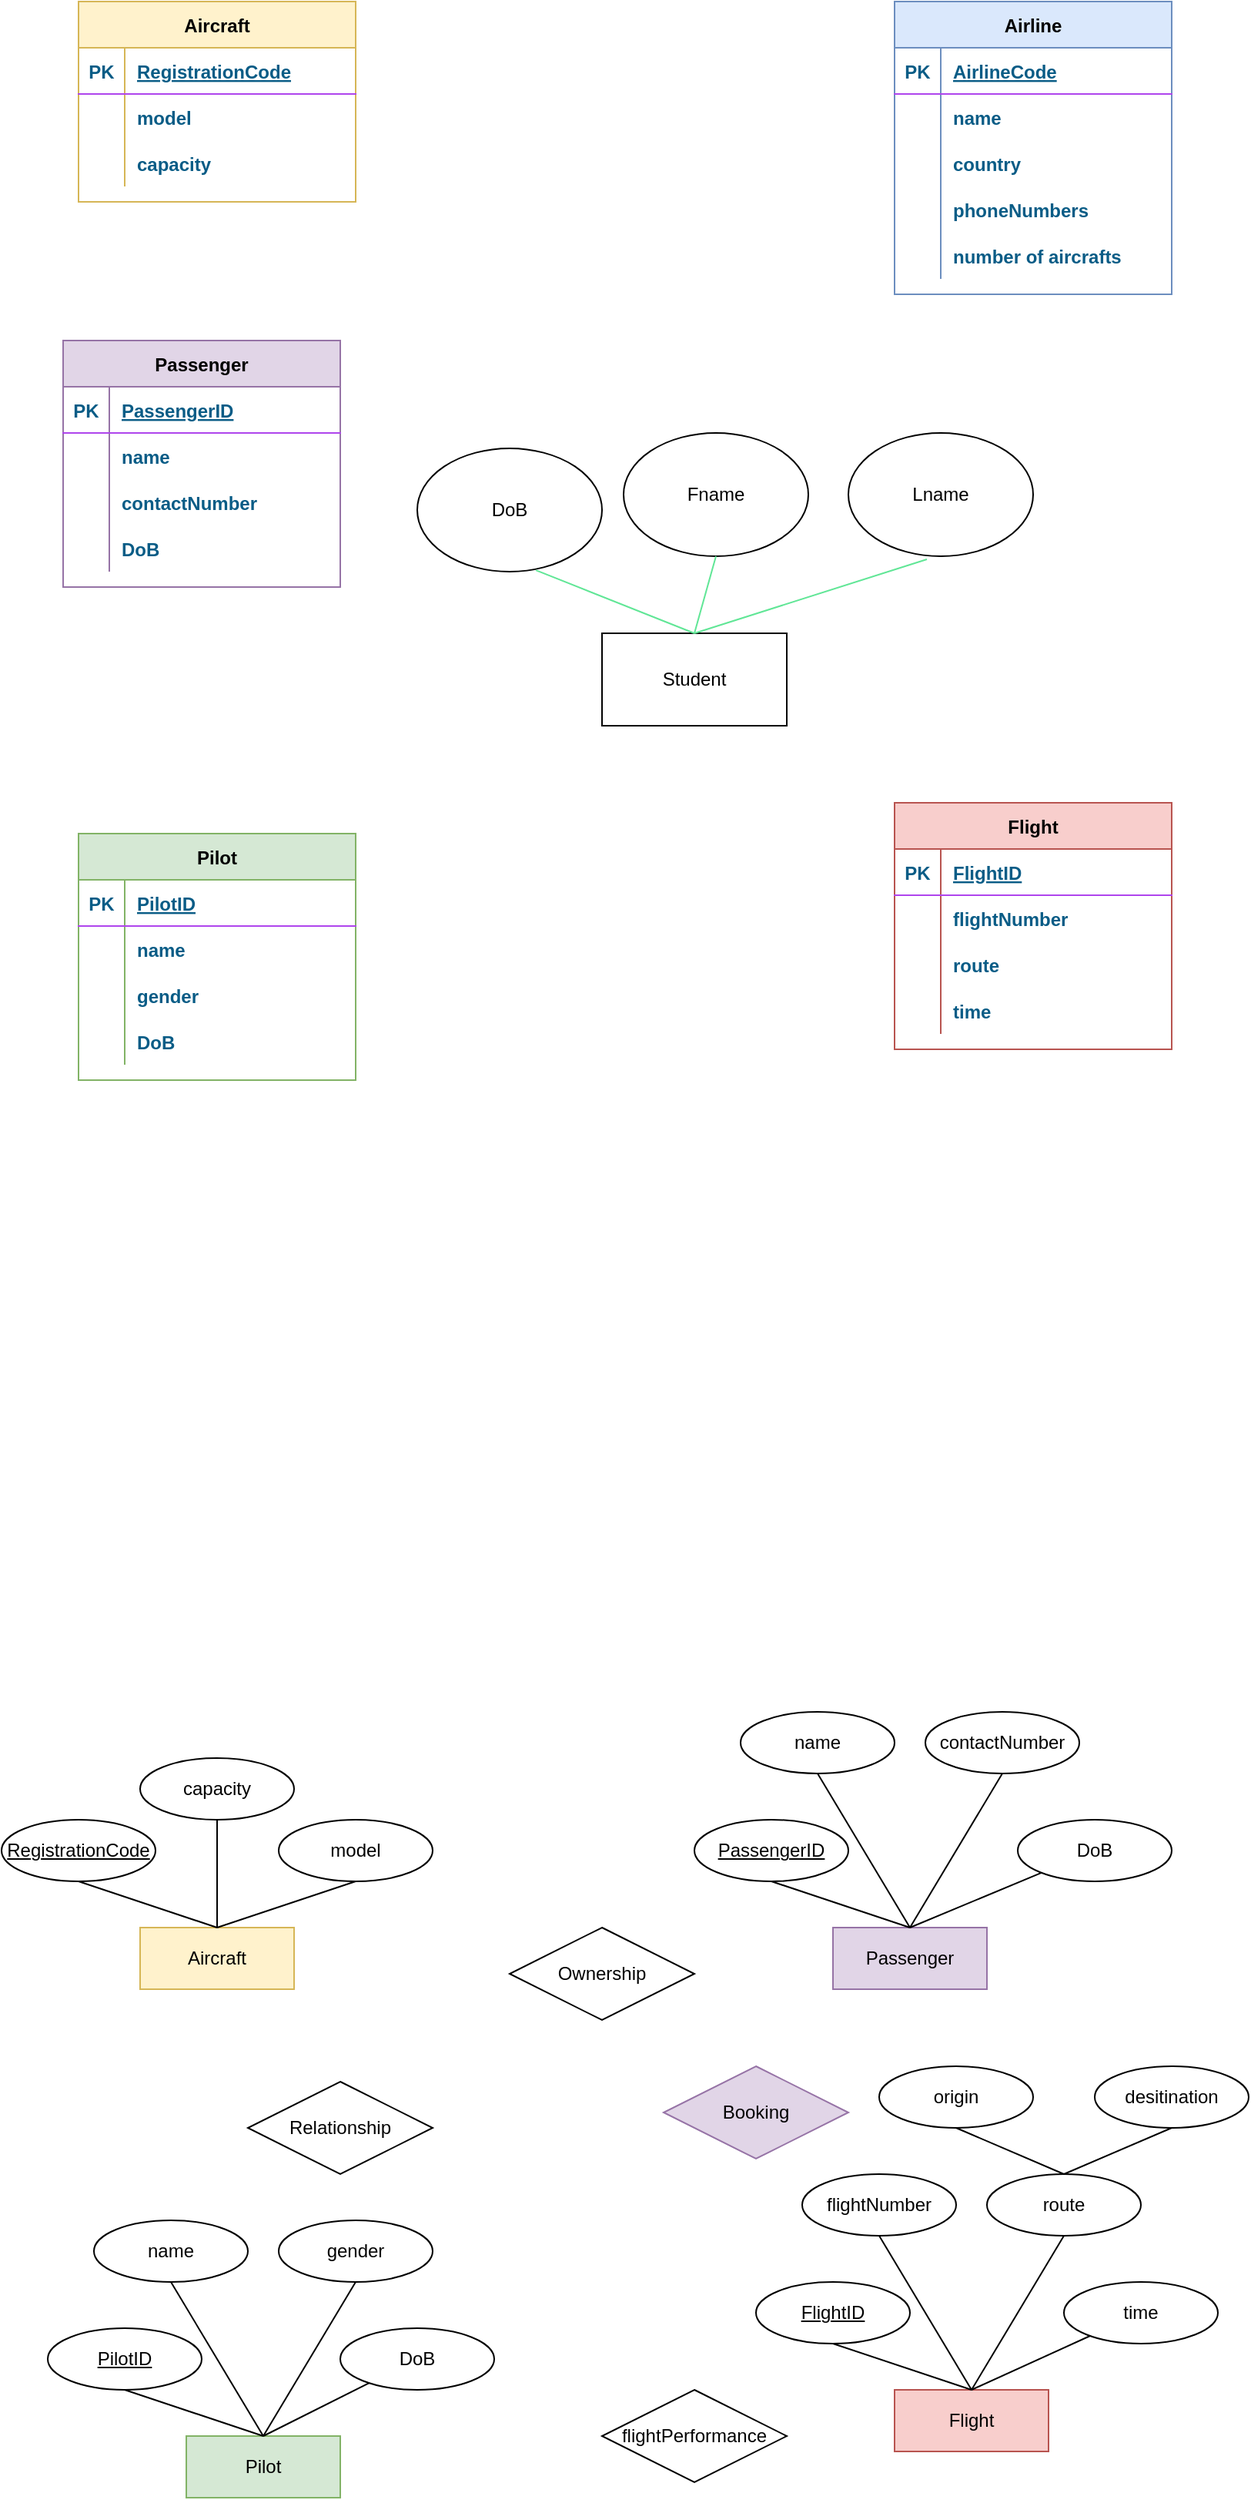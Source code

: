 <mxfile version="14.8.0" type="github"><diagram id="uAhFopVGi3X7Nhw2_yK3" name="Page-1"><mxGraphModel dx="1226" dy="1102" grid="1" gridSize="10" guides="1" tooltips="1" connect="1" arrows="1" fold="1" page="1" pageScale="1" pageWidth="827" pageHeight="1169" math="0" shadow="0"><root><mxCell id="0"/><mxCell id="1" parent="0"/><mxCell id="yMYNXAoT0myM_CSIjoOk-1" value="Airline" style="shape=table;startSize=30;container=1;collapsible=1;childLayout=tableLayout;fixedRows=1;rowLines=0;fontStyle=1;align=center;resizeLast=1;fillColor=#dae8fc;strokeColor=#6c8ebf;" parent="1" vertex="1"><mxGeometry x="590" y="50" width="180" height="190" as="geometry"/></mxCell><mxCell id="yMYNXAoT0myM_CSIjoOk-2" value="" style="shape=partialRectangle;collapsible=0;dropTarget=0;pointerEvents=0;fillColor=none;top=0;left=0;bottom=1;right=0;points=[[0,0.5],[1,0.5]];portConstraint=eastwest;strokeColor=#AF45ED;fontColor=#095C86;" parent="yMYNXAoT0myM_CSIjoOk-1" vertex="1"><mxGeometry y="30" width="180" height="30" as="geometry"/></mxCell><mxCell id="yMYNXAoT0myM_CSIjoOk-3" value="PK" style="shape=partialRectangle;connectable=0;fillColor=none;top=0;left=0;bottom=0;right=0;fontStyle=1;overflow=hidden;strokeColor=#AF45ED;fontColor=#095C86;" parent="yMYNXAoT0myM_CSIjoOk-2" vertex="1"><mxGeometry width="30" height="30" as="geometry"/></mxCell><mxCell id="yMYNXAoT0myM_CSIjoOk-4" value="AirlineCode" style="shape=partialRectangle;connectable=0;fillColor=none;top=0;left=0;bottom=0;right=0;align=left;spacingLeft=6;fontStyle=5;overflow=hidden;strokeColor=#AF45ED;fontColor=#095C86;" parent="yMYNXAoT0myM_CSIjoOk-2" vertex="1"><mxGeometry x="30" width="150" height="30" as="geometry"/></mxCell><mxCell id="yMYNXAoT0myM_CSIjoOk-5" value="" style="shape=partialRectangle;collapsible=0;dropTarget=0;pointerEvents=0;fillColor=none;top=0;left=0;bottom=0;right=0;points=[[0,0.5],[1,0.5]];portConstraint=eastwest;strokeColor=#AF45ED;fontColor=#095C86;" parent="yMYNXAoT0myM_CSIjoOk-1" vertex="1"><mxGeometry y="60" width="180" height="30" as="geometry"/></mxCell><mxCell id="yMYNXAoT0myM_CSIjoOk-6" value="" style="shape=partialRectangle;connectable=0;fillColor=none;top=0;left=0;bottom=0;right=0;editable=1;overflow=hidden;strokeColor=#AF45ED;fontColor=#095C86;" parent="yMYNXAoT0myM_CSIjoOk-5" vertex="1"><mxGeometry width="30" height="30" as="geometry"/></mxCell><mxCell id="yMYNXAoT0myM_CSIjoOk-7" value="name" style="shape=partialRectangle;connectable=0;fillColor=none;top=0;left=0;bottom=0;right=0;align=left;spacingLeft=6;overflow=hidden;fontStyle=1;strokeColor=#AF45ED;fontColor=#095C86;" parent="yMYNXAoT0myM_CSIjoOk-5" vertex="1"><mxGeometry x="30" width="150" height="30" as="geometry"/></mxCell><mxCell id="yMYNXAoT0myM_CSIjoOk-8" value="" style="shape=partialRectangle;collapsible=0;dropTarget=0;pointerEvents=0;fillColor=none;top=0;left=0;bottom=0;right=0;points=[[0,0.5],[1,0.5]];portConstraint=eastwest;strokeColor=#AF45ED;fontColor=#095C86;" parent="yMYNXAoT0myM_CSIjoOk-1" vertex="1"><mxGeometry y="90" width="180" height="30" as="geometry"/></mxCell><mxCell id="yMYNXAoT0myM_CSIjoOk-9" value="" style="shape=partialRectangle;connectable=0;fillColor=none;top=0;left=0;bottom=0;right=0;editable=1;overflow=hidden;strokeColor=#AF45ED;fontColor=#095C86;" parent="yMYNXAoT0myM_CSIjoOk-8" vertex="1"><mxGeometry width="30" height="30" as="geometry"/></mxCell><mxCell id="yMYNXAoT0myM_CSIjoOk-10" value="country" style="shape=partialRectangle;connectable=0;fillColor=none;top=0;left=0;bottom=0;right=0;align=left;spacingLeft=6;overflow=hidden;fontStyle=1;strokeColor=#AF45ED;fontColor=#095C86;" parent="yMYNXAoT0myM_CSIjoOk-8" vertex="1"><mxGeometry x="30" width="150" height="30" as="geometry"/></mxCell><mxCell id="yMYNXAoT0myM_CSIjoOk-76" value="" style="shape=partialRectangle;collapsible=0;dropTarget=0;pointerEvents=0;fillColor=none;top=0;left=0;bottom=0;right=0;points=[[0,0.5],[1,0.5]];portConstraint=eastwest;strokeColor=#AF45ED;fontColor=#095C86;" parent="yMYNXAoT0myM_CSIjoOk-1" vertex="1"><mxGeometry y="120" width="180" height="30" as="geometry"/></mxCell><mxCell id="yMYNXAoT0myM_CSIjoOk-77" value="" style="shape=partialRectangle;connectable=0;fillColor=none;top=0;left=0;bottom=0;right=0;editable=1;overflow=hidden;strokeColor=#AF45ED;fontColor=#095C86;" parent="yMYNXAoT0myM_CSIjoOk-76" vertex="1"><mxGeometry width="30" height="30" as="geometry"/></mxCell><mxCell id="yMYNXAoT0myM_CSIjoOk-78" value="phoneNumbers" style="shape=partialRectangle;connectable=0;fillColor=none;top=0;left=0;bottom=0;right=0;align=left;spacingLeft=6;overflow=hidden;fontStyle=1;strokeColor=#AF45ED;fontColor=#095C86;" parent="yMYNXAoT0myM_CSIjoOk-76" vertex="1"><mxGeometry x="30" width="150" height="30" as="geometry"/></mxCell><mxCell id="yMYNXAoT0myM_CSIjoOk-79" value="" style="shape=partialRectangle;collapsible=0;dropTarget=0;pointerEvents=0;fillColor=none;top=0;left=0;bottom=0;right=0;points=[[0,0.5],[1,0.5]];portConstraint=eastwest;strokeColor=#AF45ED;fontColor=#095C86;" parent="yMYNXAoT0myM_CSIjoOk-1" vertex="1"><mxGeometry y="150" width="180" height="30" as="geometry"/></mxCell><mxCell id="yMYNXAoT0myM_CSIjoOk-80" value="" style="shape=partialRectangle;connectable=0;fillColor=none;top=0;left=0;bottom=0;right=0;editable=1;overflow=hidden;strokeColor=#AF45ED;fontColor=#095C86;" parent="yMYNXAoT0myM_CSIjoOk-79" vertex="1"><mxGeometry width="30" height="30" as="geometry"/></mxCell><mxCell id="yMYNXAoT0myM_CSIjoOk-81" value="number of aircrafts" style="shape=partialRectangle;connectable=0;fillColor=none;top=0;left=0;bottom=0;right=0;align=left;spacingLeft=6;overflow=hidden;fontStyle=1;strokeColor=#AF45ED;fontColor=#095C86;" parent="yMYNXAoT0myM_CSIjoOk-79" vertex="1"><mxGeometry x="30" width="150" height="30" as="geometry"/></mxCell><mxCell id="yMYNXAoT0myM_CSIjoOk-33" value="Aircraft" style="shape=table;startSize=30;container=1;collapsible=1;childLayout=tableLayout;fixedRows=1;rowLines=0;fontStyle=1;align=center;resizeLast=1;fillColor=#fff2cc;strokeColor=#d6b656;" parent="1" vertex="1"><mxGeometry x="60" y="50" width="180" height="130" as="geometry"/></mxCell><mxCell id="yMYNXAoT0myM_CSIjoOk-34" value="" style="shape=partialRectangle;collapsible=0;dropTarget=0;pointerEvents=0;fillColor=none;top=0;left=0;bottom=1;right=0;points=[[0,0.5],[1,0.5]];portConstraint=eastwest;strokeColor=#AF45ED;fontColor=#095C86;" parent="yMYNXAoT0myM_CSIjoOk-33" vertex="1"><mxGeometry y="30" width="180" height="30" as="geometry"/></mxCell><mxCell id="yMYNXAoT0myM_CSIjoOk-35" value="PK" style="shape=partialRectangle;connectable=0;fillColor=none;top=0;left=0;bottom=0;right=0;fontStyle=1;overflow=hidden;strokeColor=#AF45ED;fontColor=#095C86;" parent="yMYNXAoT0myM_CSIjoOk-34" vertex="1"><mxGeometry width="30" height="30" as="geometry"/></mxCell><mxCell id="yMYNXAoT0myM_CSIjoOk-36" value="RegistrationCode" style="shape=partialRectangle;connectable=0;fillColor=none;top=0;left=0;bottom=0;right=0;align=left;spacingLeft=6;fontStyle=5;overflow=hidden;strokeColor=#AF45ED;fontColor=#095C86;" parent="yMYNXAoT0myM_CSIjoOk-34" vertex="1"><mxGeometry x="30" width="150" height="30" as="geometry"/></mxCell><mxCell id="yMYNXAoT0myM_CSIjoOk-37" value="" style="shape=partialRectangle;collapsible=0;dropTarget=0;pointerEvents=0;fillColor=none;top=0;left=0;bottom=0;right=0;points=[[0,0.5],[1,0.5]];portConstraint=eastwest;strokeColor=#AF45ED;fontColor=#095C86;" parent="yMYNXAoT0myM_CSIjoOk-33" vertex="1"><mxGeometry y="60" width="180" height="30" as="geometry"/></mxCell><mxCell id="yMYNXAoT0myM_CSIjoOk-38" value="" style="shape=partialRectangle;connectable=0;fillColor=none;top=0;left=0;bottom=0;right=0;editable=1;overflow=hidden;strokeColor=#AF45ED;fontColor=#095C86;" parent="yMYNXAoT0myM_CSIjoOk-37" vertex="1"><mxGeometry width="30" height="30" as="geometry"/></mxCell><mxCell id="yMYNXAoT0myM_CSIjoOk-39" value="model" style="shape=partialRectangle;connectable=0;fillColor=none;top=0;left=0;bottom=0;right=0;align=left;spacingLeft=6;overflow=hidden;fontStyle=1;strokeColor=#AF45ED;fontColor=#095C86;" parent="yMYNXAoT0myM_CSIjoOk-37" vertex="1"><mxGeometry x="30" width="150" height="30" as="geometry"/></mxCell><mxCell id="yMYNXAoT0myM_CSIjoOk-40" value="" style="shape=partialRectangle;collapsible=0;dropTarget=0;pointerEvents=0;fillColor=none;top=0;left=0;bottom=0;right=0;points=[[0,0.5],[1,0.5]];portConstraint=eastwest;strokeColor=#AF45ED;fontColor=#095C86;" parent="yMYNXAoT0myM_CSIjoOk-33" vertex="1"><mxGeometry y="90" width="180" height="30" as="geometry"/></mxCell><mxCell id="yMYNXAoT0myM_CSIjoOk-41" value="" style="shape=partialRectangle;connectable=0;fillColor=none;top=0;left=0;bottom=0;right=0;editable=1;overflow=hidden;strokeColor=#AF45ED;fontColor=#095C86;" parent="yMYNXAoT0myM_CSIjoOk-40" vertex="1"><mxGeometry width="30" height="30" as="geometry"/></mxCell><mxCell id="yMYNXAoT0myM_CSIjoOk-42" value="capacity" style="shape=partialRectangle;connectable=0;fillColor=none;top=0;left=0;bottom=0;right=0;align=left;spacingLeft=6;overflow=hidden;fontStyle=1;strokeColor=#AF45ED;fontColor=#095C86;" parent="yMYNXAoT0myM_CSIjoOk-40" vertex="1"><mxGeometry x="30" width="150" height="30" as="geometry"/></mxCell><mxCell id="yMYNXAoT0myM_CSIjoOk-85" value="Pilot" style="shape=table;startSize=30;container=1;collapsible=1;childLayout=tableLayout;fixedRows=1;rowLines=0;fontStyle=1;align=center;resizeLast=1;fillColor=#d5e8d4;strokeColor=#82b366;" parent="1" vertex="1"><mxGeometry x="60" y="590" width="180" height="160" as="geometry"/></mxCell><mxCell id="yMYNXAoT0myM_CSIjoOk-86" value="" style="shape=partialRectangle;collapsible=0;dropTarget=0;pointerEvents=0;fillColor=none;top=0;left=0;bottom=1;right=0;points=[[0,0.5],[1,0.5]];portConstraint=eastwest;strokeColor=#AF45ED;fontColor=#095C86;" parent="yMYNXAoT0myM_CSIjoOk-85" vertex="1"><mxGeometry y="30" width="180" height="30" as="geometry"/></mxCell><mxCell id="yMYNXAoT0myM_CSIjoOk-87" value="PK" style="shape=partialRectangle;connectable=0;fillColor=none;top=0;left=0;bottom=0;right=0;fontStyle=1;overflow=hidden;strokeColor=#AF45ED;fontColor=#095C86;" parent="yMYNXAoT0myM_CSIjoOk-86" vertex="1"><mxGeometry width="30" height="30" as="geometry"/></mxCell><mxCell id="yMYNXAoT0myM_CSIjoOk-88" value="PilotID" style="shape=partialRectangle;connectable=0;fillColor=none;top=0;left=0;bottom=0;right=0;align=left;spacingLeft=6;fontStyle=5;overflow=hidden;strokeColor=#AF45ED;fontColor=#095C86;" parent="yMYNXAoT0myM_CSIjoOk-86" vertex="1"><mxGeometry x="30" width="150" height="30" as="geometry"/></mxCell><mxCell id="yMYNXAoT0myM_CSIjoOk-89" value="" style="shape=partialRectangle;collapsible=0;dropTarget=0;pointerEvents=0;fillColor=none;top=0;left=0;bottom=0;right=0;points=[[0,0.5],[1,0.5]];portConstraint=eastwest;strokeColor=#AF45ED;fontColor=#095C86;" parent="yMYNXAoT0myM_CSIjoOk-85" vertex="1"><mxGeometry y="60" width="180" height="30" as="geometry"/></mxCell><mxCell id="yMYNXAoT0myM_CSIjoOk-90" value="" style="shape=partialRectangle;connectable=0;fillColor=none;top=0;left=0;bottom=0;right=0;editable=1;overflow=hidden;strokeColor=#AF45ED;fontColor=#095C86;" parent="yMYNXAoT0myM_CSIjoOk-89" vertex="1"><mxGeometry width="30" height="30" as="geometry"/></mxCell><mxCell id="yMYNXAoT0myM_CSIjoOk-91" value="name" style="shape=partialRectangle;connectable=0;fillColor=none;top=0;left=0;bottom=0;right=0;align=left;spacingLeft=6;overflow=hidden;fontStyle=1;strokeColor=#AF45ED;fontColor=#095C86;" parent="yMYNXAoT0myM_CSIjoOk-89" vertex="1"><mxGeometry x="30" width="150" height="30" as="geometry"/></mxCell><mxCell id="yMYNXAoT0myM_CSIjoOk-92" value="" style="shape=partialRectangle;collapsible=0;dropTarget=0;pointerEvents=0;fillColor=none;top=0;left=0;bottom=0;right=0;points=[[0,0.5],[1,0.5]];portConstraint=eastwest;strokeColor=#AF45ED;fontColor=#095C86;" parent="yMYNXAoT0myM_CSIjoOk-85" vertex="1"><mxGeometry y="90" width="180" height="30" as="geometry"/></mxCell><mxCell id="yMYNXAoT0myM_CSIjoOk-93" value="" style="shape=partialRectangle;connectable=0;fillColor=none;top=0;left=0;bottom=0;right=0;editable=1;overflow=hidden;strokeColor=#AF45ED;fontColor=#095C86;" parent="yMYNXAoT0myM_CSIjoOk-92" vertex="1"><mxGeometry width="30" height="30" as="geometry"/></mxCell><mxCell id="yMYNXAoT0myM_CSIjoOk-94" value="gender" style="shape=partialRectangle;connectable=0;fillColor=none;top=0;left=0;bottom=0;right=0;align=left;spacingLeft=6;overflow=hidden;fontStyle=1;strokeColor=#AF45ED;fontColor=#095C86;" parent="yMYNXAoT0myM_CSIjoOk-92" vertex="1"><mxGeometry x="30" width="150" height="30" as="geometry"/></mxCell><mxCell id="yMYNXAoT0myM_CSIjoOk-95" value="" style="shape=partialRectangle;collapsible=0;dropTarget=0;pointerEvents=0;fillColor=none;top=0;left=0;bottom=0;right=0;points=[[0,0.5],[1,0.5]];portConstraint=eastwest;strokeColor=#AF45ED;fontColor=#095C86;" parent="yMYNXAoT0myM_CSIjoOk-85" vertex="1"><mxGeometry y="120" width="180" height="30" as="geometry"/></mxCell><mxCell id="yMYNXAoT0myM_CSIjoOk-96" value="" style="shape=partialRectangle;connectable=0;fillColor=none;top=0;left=0;bottom=0;right=0;editable=1;overflow=hidden;strokeColor=#AF45ED;fontColor=#095C86;" parent="yMYNXAoT0myM_CSIjoOk-95" vertex="1"><mxGeometry width="30" height="30" as="geometry"/></mxCell><mxCell id="yMYNXAoT0myM_CSIjoOk-97" value="DoB" style="shape=partialRectangle;connectable=0;fillColor=none;top=0;left=0;bottom=0;right=0;align=left;spacingLeft=6;overflow=hidden;fontStyle=1;strokeColor=#AF45ED;fontColor=#095C86;" parent="yMYNXAoT0myM_CSIjoOk-95" vertex="1"><mxGeometry x="30" width="150" height="30" as="geometry"/></mxCell><mxCell id="yMYNXAoT0myM_CSIjoOk-101" value="Passenger" style="shape=table;startSize=30;container=1;collapsible=1;childLayout=tableLayout;fixedRows=1;rowLines=0;fontStyle=1;align=center;resizeLast=1;fillColor=#e1d5e7;strokeColor=#9673a6;" parent="1" vertex="1"><mxGeometry x="50" y="270" width="180" height="160" as="geometry"/></mxCell><mxCell id="yMYNXAoT0myM_CSIjoOk-102" value="" style="shape=partialRectangle;collapsible=0;dropTarget=0;pointerEvents=0;fillColor=none;top=0;left=0;bottom=1;right=0;points=[[0,0.5],[1,0.5]];portConstraint=eastwest;strokeColor=#AF45ED;fontColor=#095C86;" parent="yMYNXAoT0myM_CSIjoOk-101" vertex="1"><mxGeometry y="30" width="180" height="30" as="geometry"/></mxCell><mxCell id="yMYNXAoT0myM_CSIjoOk-103" value="PK" style="shape=partialRectangle;connectable=0;fillColor=none;top=0;left=0;bottom=0;right=0;fontStyle=1;overflow=hidden;strokeColor=#AF45ED;fontColor=#095C86;" parent="yMYNXAoT0myM_CSIjoOk-102" vertex="1"><mxGeometry width="30" height="30" as="geometry"/></mxCell><mxCell id="yMYNXAoT0myM_CSIjoOk-104" value="PassengerID" style="shape=partialRectangle;connectable=0;fillColor=none;top=0;left=0;bottom=0;right=0;align=left;spacingLeft=6;fontStyle=5;overflow=hidden;strokeColor=#AF45ED;fontColor=#095C86;" parent="yMYNXAoT0myM_CSIjoOk-102" vertex="1"><mxGeometry x="30" width="150" height="30" as="geometry"/></mxCell><mxCell id="yMYNXAoT0myM_CSIjoOk-105" value="" style="shape=partialRectangle;collapsible=0;dropTarget=0;pointerEvents=0;fillColor=none;top=0;left=0;bottom=0;right=0;points=[[0,0.5],[1,0.5]];portConstraint=eastwest;strokeColor=#AF45ED;fontColor=#095C86;" parent="yMYNXAoT0myM_CSIjoOk-101" vertex="1"><mxGeometry y="60" width="180" height="30" as="geometry"/></mxCell><mxCell id="yMYNXAoT0myM_CSIjoOk-106" value="" style="shape=partialRectangle;connectable=0;fillColor=none;top=0;left=0;bottom=0;right=0;editable=1;overflow=hidden;strokeColor=#AF45ED;fontColor=#095C86;" parent="yMYNXAoT0myM_CSIjoOk-105" vertex="1"><mxGeometry width="30" height="30" as="geometry"/></mxCell><mxCell id="yMYNXAoT0myM_CSIjoOk-107" value="name" style="shape=partialRectangle;connectable=0;fillColor=none;top=0;left=0;bottom=0;right=0;align=left;spacingLeft=6;overflow=hidden;fontStyle=1;strokeColor=#AF45ED;fontColor=#095C86;" parent="yMYNXAoT0myM_CSIjoOk-105" vertex="1"><mxGeometry x="30" width="150" height="30" as="geometry"/></mxCell><mxCell id="yMYNXAoT0myM_CSIjoOk-108" value="" style="shape=partialRectangle;collapsible=0;dropTarget=0;pointerEvents=0;fillColor=none;top=0;left=0;bottom=0;right=0;points=[[0,0.5],[1,0.5]];portConstraint=eastwest;strokeColor=#AF45ED;fontColor=#095C86;" parent="yMYNXAoT0myM_CSIjoOk-101" vertex="1"><mxGeometry y="90" width="180" height="30" as="geometry"/></mxCell><mxCell id="yMYNXAoT0myM_CSIjoOk-109" value="" style="shape=partialRectangle;connectable=0;fillColor=none;top=0;left=0;bottom=0;right=0;editable=1;overflow=hidden;strokeColor=#AF45ED;fontColor=#095C86;" parent="yMYNXAoT0myM_CSIjoOk-108" vertex="1"><mxGeometry width="30" height="30" as="geometry"/></mxCell><mxCell id="yMYNXAoT0myM_CSIjoOk-110" value="contactNumber" style="shape=partialRectangle;connectable=0;fillColor=none;top=0;left=0;bottom=0;right=0;align=left;spacingLeft=6;overflow=hidden;fontStyle=1;strokeColor=#AF45ED;fontColor=#095C86;" parent="yMYNXAoT0myM_CSIjoOk-108" vertex="1"><mxGeometry x="30" width="150" height="30" as="geometry"/></mxCell><mxCell id="yMYNXAoT0myM_CSIjoOk-111" value="" style="shape=partialRectangle;collapsible=0;dropTarget=0;pointerEvents=0;fillColor=none;top=0;left=0;bottom=0;right=0;points=[[0,0.5],[1,0.5]];portConstraint=eastwest;strokeColor=#AF45ED;fontColor=#095C86;" parent="yMYNXAoT0myM_CSIjoOk-101" vertex="1"><mxGeometry y="120" width="180" height="30" as="geometry"/></mxCell><mxCell id="yMYNXAoT0myM_CSIjoOk-112" value="" style="shape=partialRectangle;connectable=0;fillColor=none;top=0;left=0;bottom=0;right=0;editable=1;overflow=hidden;strokeColor=#AF45ED;fontColor=#095C86;" parent="yMYNXAoT0myM_CSIjoOk-111" vertex="1"><mxGeometry width="30" height="30" as="geometry"/></mxCell><mxCell id="yMYNXAoT0myM_CSIjoOk-113" value="DoB" style="shape=partialRectangle;connectable=0;fillColor=none;top=0;left=0;bottom=0;right=0;align=left;spacingLeft=6;overflow=hidden;fontStyle=1;strokeColor=#AF45ED;fontColor=#095C86;" parent="yMYNXAoT0myM_CSIjoOk-111" vertex="1"><mxGeometry x="30" width="150" height="30" as="geometry"/></mxCell><mxCell id="yMYNXAoT0myM_CSIjoOk-114" value="Flight" style="shape=table;startSize=30;container=1;collapsible=1;childLayout=tableLayout;fixedRows=1;rowLines=0;fontStyle=1;align=center;resizeLast=1;fillColor=#f8cecc;strokeColor=#b85450;" parent="1" vertex="1"><mxGeometry x="590" y="570" width="180" height="160" as="geometry"/></mxCell><mxCell id="yMYNXAoT0myM_CSIjoOk-115" value="" style="shape=partialRectangle;collapsible=0;dropTarget=0;pointerEvents=0;fillColor=none;top=0;left=0;bottom=1;right=0;points=[[0,0.5],[1,0.5]];portConstraint=eastwest;strokeColor=#AF45ED;fontColor=#095C86;" parent="yMYNXAoT0myM_CSIjoOk-114" vertex="1"><mxGeometry y="30" width="180" height="30" as="geometry"/></mxCell><mxCell id="yMYNXAoT0myM_CSIjoOk-116" value="PK" style="shape=partialRectangle;connectable=0;fillColor=none;top=0;left=0;bottom=0;right=0;fontStyle=1;overflow=hidden;strokeColor=#AF45ED;fontColor=#095C86;" parent="yMYNXAoT0myM_CSIjoOk-115" vertex="1"><mxGeometry width="30" height="30" as="geometry"/></mxCell><mxCell id="yMYNXAoT0myM_CSIjoOk-117" value="FlightID" style="shape=partialRectangle;connectable=0;fillColor=none;top=0;left=0;bottom=0;right=0;align=left;spacingLeft=6;fontStyle=5;overflow=hidden;strokeColor=#AF45ED;fontColor=#095C86;" parent="yMYNXAoT0myM_CSIjoOk-115" vertex="1"><mxGeometry x="30" width="150" height="30" as="geometry"/></mxCell><mxCell id="yMYNXAoT0myM_CSIjoOk-118" value="" style="shape=partialRectangle;collapsible=0;dropTarget=0;pointerEvents=0;fillColor=none;top=0;left=0;bottom=0;right=0;points=[[0,0.5],[1,0.5]];portConstraint=eastwest;strokeColor=#AF45ED;fontColor=#095C86;" parent="yMYNXAoT0myM_CSIjoOk-114" vertex="1"><mxGeometry y="60" width="180" height="30" as="geometry"/></mxCell><mxCell id="yMYNXAoT0myM_CSIjoOk-119" value="" style="shape=partialRectangle;connectable=0;fillColor=none;top=0;left=0;bottom=0;right=0;editable=1;overflow=hidden;strokeColor=#AF45ED;fontColor=#095C86;" parent="yMYNXAoT0myM_CSIjoOk-118" vertex="1"><mxGeometry width="30" height="30" as="geometry"/></mxCell><mxCell id="yMYNXAoT0myM_CSIjoOk-120" value="flightNumber" style="shape=partialRectangle;connectable=0;fillColor=none;top=0;left=0;bottom=0;right=0;align=left;spacingLeft=6;overflow=hidden;fontStyle=1;strokeColor=#AF45ED;fontColor=#095C86;" parent="yMYNXAoT0myM_CSIjoOk-118" vertex="1"><mxGeometry x="30" width="150" height="30" as="geometry"/></mxCell><mxCell id="yMYNXAoT0myM_CSIjoOk-121" value="" style="shape=partialRectangle;collapsible=0;dropTarget=0;pointerEvents=0;fillColor=none;top=0;left=0;bottom=0;right=0;points=[[0,0.5],[1,0.5]];portConstraint=eastwest;strokeColor=#AF45ED;fontColor=#095C86;" parent="yMYNXAoT0myM_CSIjoOk-114" vertex="1"><mxGeometry y="90" width="180" height="30" as="geometry"/></mxCell><mxCell id="yMYNXAoT0myM_CSIjoOk-122" value="" style="shape=partialRectangle;connectable=0;fillColor=none;top=0;left=0;bottom=0;right=0;editable=1;overflow=hidden;strokeColor=#AF45ED;fontColor=#095C86;" parent="yMYNXAoT0myM_CSIjoOk-121" vertex="1"><mxGeometry width="30" height="30" as="geometry"/></mxCell><mxCell id="yMYNXAoT0myM_CSIjoOk-123" value="route" style="shape=partialRectangle;connectable=0;fillColor=none;top=0;left=0;bottom=0;right=0;align=left;spacingLeft=6;overflow=hidden;fontStyle=1;strokeColor=#AF45ED;fontColor=#095C86;" parent="yMYNXAoT0myM_CSIjoOk-121" vertex="1"><mxGeometry x="30" width="150" height="30" as="geometry"/></mxCell><mxCell id="yMYNXAoT0myM_CSIjoOk-124" value="" style="shape=partialRectangle;collapsible=0;dropTarget=0;pointerEvents=0;fillColor=none;top=0;left=0;bottom=0;right=0;points=[[0,0.5],[1,0.5]];portConstraint=eastwest;strokeColor=#AF45ED;fontColor=#095C86;" parent="yMYNXAoT0myM_CSIjoOk-114" vertex="1"><mxGeometry y="120" width="180" height="30" as="geometry"/></mxCell><mxCell id="yMYNXAoT0myM_CSIjoOk-125" value="" style="shape=partialRectangle;connectable=0;fillColor=none;top=0;left=0;bottom=0;right=0;editable=1;overflow=hidden;strokeColor=#AF45ED;fontColor=#095C86;" parent="yMYNXAoT0myM_CSIjoOk-124" vertex="1"><mxGeometry width="30" height="30" as="geometry"/></mxCell><mxCell id="yMYNXAoT0myM_CSIjoOk-126" value="time" style="shape=partialRectangle;connectable=0;fillColor=none;top=0;left=0;bottom=0;right=0;align=left;spacingLeft=6;overflow=hidden;fontStyle=1;strokeColor=#AF45ED;fontColor=#095C86;" parent="yMYNXAoT0myM_CSIjoOk-124" vertex="1"><mxGeometry x="30" width="150" height="30" as="geometry"/></mxCell><mxCell id="yMYNXAoT0myM_CSIjoOk-128" value="Student" style="rounded=0;whiteSpace=wrap;html=1;sketch=0;" parent="1" vertex="1"><mxGeometry x="400" y="460" width="120" height="60" as="geometry"/></mxCell><mxCell id="yMYNXAoT0myM_CSIjoOk-129" value="Lname" style="ellipse;whiteSpace=wrap;html=1;rounded=0;sketch=0;" parent="1" vertex="1"><mxGeometry x="560" y="330" width="120" height="80" as="geometry"/></mxCell><mxCell id="yMYNXAoT0myM_CSIjoOk-130" value="Fname" style="ellipse;whiteSpace=wrap;html=1;rounded=0;sketch=0;" parent="1" vertex="1"><mxGeometry x="414" y="330" width="120" height="80" as="geometry"/></mxCell><mxCell id="yMYNXAoT0myM_CSIjoOk-131" value="DoB" style="ellipse;whiteSpace=wrap;html=1;rounded=0;sketch=0;" parent="1" vertex="1"><mxGeometry x="280" y="340" width="120" height="80" as="geometry"/></mxCell><mxCell id="yMYNXAoT0myM_CSIjoOk-132" value="" style="endArrow=none;html=1;fontColor=#095C86;strokeColor=#60E696;fillColor=#F694C1;entryX=0.642;entryY=0.988;entryDx=0;entryDy=0;entryPerimeter=0;exitX=0.5;exitY=0;exitDx=0;exitDy=0;" parent="1" source="yMYNXAoT0myM_CSIjoOk-128" target="yMYNXAoT0myM_CSIjoOk-131" edge="1"><mxGeometry width="50" height="50" relative="1" as="geometry"><mxPoint x="414" y="520" as="sourcePoint"/><mxPoint x="460" y="490" as="targetPoint"/></mxGeometry></mxCell><mxCell id="yMYNXAoT0myM_CSIjoOk-133" value="" style="endArrow=none;html=1;fontColor=#095C86;strokeColor=#60E696;fillColor=#F694C1;entryX=0.425;entryY=1.025;entryDx=0;entryDy=0;entryPerimeter=0;exitX=0.5;exitY=0;exitDx=0;exitDy=0;" parent="1" source="yMYNXAoT0myM_CSIjoOk-128" target="yMYNXAoT0myM_CSIjoOk-129" edge="1"><mxGeometry width="50" height="50" relative="1" as="geometry"><mxPoint x="443.04" y="490" as="sourcePoint"/><mxPoint x="367.04" y="429.04" as="targetPoint"/></mxGeometry></mxCell><mxCell id="yMYNXAoT0myM_CSIjoOk-134" value="" style="endArrow=none;html=1;fontColor=#095C86;strokeColor=#60E696;fillColor=#F694C1;entryX=0.5;entryY=1;entryDx=0;entryDy=0;exitX=0.5;exitY=0;exitDx=0;exitDy=0;" parent="1" source="yMYNXAoT0myM_CSIjoOk-128" target="yMYNXAoT0myM_CSIjoOk-130" edge="1"><mxGeometry width="50" height="50" relative="1" as="geometry"><mxPoint x="420" y="521" as="sourcePoint"/><mxPoint x="377.04" y="439.04" as="targetPoint"/></mxGeometry></mxCell><mxCell id="AQucqzvUk2DyxvHxI67N-3" value="Aircraft" style="whiteSpace=wrap;html=1;align=center;fillColor=#fff2cc;strokeColor=#d6b656;" vertex="1" parent="1"><mxGeometry x="100" y="1300" width="100" height="40" as="geometry"/></mxCell><mxCell id="AQucqzvUk2DyxvHxI67N-4" value="RegistrationCode" style="ellipse;whiteSpace=wrap;html=1;align=center;fontStyle=4;" vertex="1" parent="1"><mxGeometry x="10" y="1230" width="100" height="40" as="geometry"/></mxCell><mxCell id="AQucqzvUk2DyxvHxI67N-5" value="model" style="ellipse;whiteSpace=wrap;html=1;align=center;" vertex="1" parent="1"><mxGeometry x="190" y="1230" width="100" height="40" as="geometry"/></mxCell><mxCell id="AQucqzvUk2DyxvHxI67N-6" value="capacity" style="ellipse;whiteSpace=wrap;html=1;align=center;" vertex="1" parent="1"><mxGeometry x="100" y="1190" width="100" height="40" as="geometry"/></mxCell><mxCell id="AQucqzvUk2DyxvHxI67N-7" value="" style="endArrow=none;html=1;rounded=0;exitX=0.5;exitY=1;exitDx=0;exitDy=0;entryX=0.5;entryY=0;entryDx=0;entryDy=0;" edge="1" parent="1" source="AQucqzvUk2DyxvHxI67N-4" target="AQucqzvUk2DyxvHxI67N-3"><mxGeometry relative="1" as="geometry"><mxPoint x="110" y="1290" as="sourcePoint"/><mxPoint x="270" y="1290" as="targetPoint"/></mxGeometry></mxCell><mxCell id="AQucqzvUk2DyxvHxI67N-11" value="" style="endArrow=none;html=1;rounded=0;exitX=0.5;exitY=1;exitDx=0;exitDy=0;entryX=0.5;entryY=0;entryDx=0;entryDy=0;" edge="1" parent="1" source="AQucqzvUk2DyxvHxI67N-5" target="AQucqzvUk2DyxvHxI67N-3"><mxGeometry relative="1" as="geometry"><mxPoint x="330" y="1380" as="sourcePoint"/><mxPoint x="490" y="1380" as="targetPoint"/></mxGeometry></mxCell><mxCell id="AQucqzvUk2DyxvHxI67N-12" value="" style="endArrow=none;html=1;rounded=0;exitX=0.5;exitY=1;exitDx=0;exitDy=0;entryX=0.5;entryY=0;entryDx=0;entryDy=0;" edge="1" parent="1" source="AQucqzvUk2DyxvHxI67N-6" target="AQucqzvUk2DyxvHxI67N-3"><mxGeometry relative="1" as="geometry"><mxPoint x="330" y="1380" as="sourcePoint"/><mxPoint x="490" y="1380" as="targetPoint"/></mxGeometry></mxCell><mxCell id="AQucqzvUk2DyxvHxI67N-17" value="Passenger" style="whiteSpace=wrap;html=1;align=center;fillColor=#e1d5e7;strokeColor=#9673a6;" vertex="1" parent="1"><mxGeometry x="550" y="1300" width="100" height="40" as="geometry"/></mxCell><mxCell id="AQucqzvUk2DyxvHxI67N-18" value="PassengerID" style="ellipse;whiteSpace=wrap;html=1;align=center;fontStyle=4;" vertex="1" parent="1"><mxGeometry x="460" y="1230" width="100" height="40" as="geometry"/></mxCell><mxCell id="AQucqzvUk2DyxvHxI67N-19" value="contactNumber" style="ellipse;whiteSpace=wrap;html=1;align=center;" vertex="1" parent="1"><mxGeometry x="610" y="1160" width="100" height="40" as="geometry"/></mxCell><mxCell id="AQucqzvUk2DyxvHxI67N-20" value="name" style="ellipse;whiteSpace=wrap;html=1;align=center;" vertex="1" parent="1"><mxGeometry x="490" y="1160" width="100" height="40" as="geometry"/></mxCell><mxCell id="AQucqzvUk2DyxvHxI67N-21" value="" style="endArrow=none;html=1;rounded=0;exitX=0.5;exitY=1;exitDx=0;exitDy=0;entryX=0.5;entryY=0;entryDx=0;entryDy=0;" edge="1" parent="1" source="AQucqzvUk2DyxvHxI67N-18" target="AQucqzvUk2DyxvHxI67N-17"><mxGeometry relative="1" as="geometry"><mxPoint x="560" y="1290" as="sourcePoint"/><mxPoint x="720" y="1290" as="targetPoint"/></mxGeometry></mxCell><mxCell id="AQucqzvUk2DyxvHxI67N-22" value="" style="endArrow=none;html=1;rounded=0;exitX=0.5;exitY=1;exitDx=0;exitDy=0;entryX=0.5;entryY=0;entryDx=0;entryDy=0;" edge="1" parent="1" source="AQucqzvUk2DyxvHxI67N-19" target="AQucqzvUk2DyxvHxI67N-17"><mxGeometry relative="1" as="geometry"><mxPoint x="780" y="1380" as="sourcePoint"/><mxPoint x="940" y="1380" as="targetPoint"/></mxGeometry></mxCell><mxCell id="AQucqzvUk2DyxvHxI67N-23" value="" style="endArrow=none;html=1;rounded=0;exitX=0.5;exitY=1;exitDx=0;exitDy=0;entryX=0.5;entryY=0;entryDx=0;entryDy=0;" edge="1" parent="1" source="AQucqzvUk2DyxvHxI67N-20" target="AQucqzvUk2DyxvHxI67N-17"><mxGeometry relative="1" as="geometry"><mxPoint x="780" y="1380" as="sourcePoint"/><mxPoint x="940" y="1380" as="targetPoint"/></mxGeometry></mxCell><mxCell id="AQucqzvUk2DyxvHxI67N-26" style="rounded=0;orthogonalLoop=1;jettySize=auto;html=1;entryX=0.5;entryY=0;entryDx=0;entryDy=0;endArrow=none;endFill=0;" edge="1" parent="1" source="AQucqzvUk2DyxvHxI67N-24" target="AQucqzvUk2DyxvHxI67N-17"><mxGeometry relative="1" as="geometry"/></mxCell><mxCell id="AQucqzvUk2DyxvHxI67N-24" value="DoB" style="ellipse;whiteSpace=wrap;html=1;align=center;" vertex="1" parent="1"><mxGeometry x="670" y="1230" width="100" height="40" as="geometry"/></mxCell><mxCell id="AQucqzvUk2DyxvHxI67N-27" value="Pilot" style="whiteSpace=wrap;html=1;align=center;fillColor=#d5e8d4;strokeColor=#82b366;" vertex="1" parent="1"><mxGeometry x="130" y="1630" width="100" height="40" as="geometry"/></mxCell><mxCell id="AQucqzvUk2DyxvHxI67N-28" value="PilotID" style="ellipse;whiteSpace=wrap;html=1;align=center;fontStyle=4;" vertex="1" parent="1"><mxGeometry x="40" y="1560" width="100" height="40" as="geometry"/></mxCell><mxCell id="AQucqzvUk2DyxvHxI67N-29" value="gender" style="ellipse;whiteSpace=wrap;html=1;align=center;" vertex="1" parent="1"><mxGeometry x="190" y="1490" width="100" height="40" as="geometry"/></mxCell><mxCell id="AQucqzvUk2DyxvHxI67N-30" value="name" style="ellipse;whiteSpace=wrap;html=1;align=center;" vertex="1" parent="1"><mxGeometry x="70" y="1490" width="100" height="40" as="geometry"/></mxCell><mxCell id="AQucqzvUk2DyxvHxI67N-31" value="" style="endArrow=none;html=1;rounded=0;exitX=0.5;exitY=1;exitDx=0;exitDy=0;entryX=0.5;entryY=0;entryDx=0;entryDy=0;" edge="1" parent="1" source="AQucqzvUk2DyxvHxI67N-28" target="AQucqzvUk2DyxvHxI67N-27"><mxGeometry relative="1" as="geometry"><mxPoint x="140" y="1620" as="sourcePoint"/><mxPoint x="300" y="1620" as="targetPoint"/></mxGeometry></mxCell><mxCell id="AQucqzvUk2DyxvHxI67N-32" value="" style="endArrow=none;html=1;rounded=0;exitX=0.5;exitY=1;exitDx=0;exitDy=0;entryX=0.5;entryY=0;entryDx=0;entryDy=0;" edge="1" parent="1" source="AQucqzvUk2DyxvHxI67N-29" target="AQucqzvUk2DyxvHxI67N-27"><mxGeometry relative="1" as="geometry"><mxPoint x="360" y="1710" as="sourcePoint"/><mxPoint x="520" y="1710" as="targetPoint"/></mxGeometry></mxCell><mxCell id="AQucqzvUk2DyxvHxI67N-33" value="" style="endArrow=none;html=1;rounded=0;exitX=0.5;exitY=1;exitDx=0;exitDy=0;entryX=0.5;entryY=0;entryDx=0;entryDy=0;" edge="1" parent="1" source="AQucqzvUk2DyxvHxI67N-30" target="AQucqzvUk2DyxvHxI67N-27"><mxGeometry relative="1" as="geometry"><mxPoint x="360" y="1710" as="sourcePoint"/><mxPoint x="520" y="1710" as="targetPoint"/></mxGeometry></mxCell><mxCell id="AQucqzvUk2DyxvHxI67N-34" style="rounded=0;orthogonalLoop=1;jettySize=auto;html=1;entryX=0.5;entryY=0;entryDx=0;entryDy=0;endArrow=none;endFill=0;" edge="1" parent="1" source="AQucqzvUk2DyxvHxI67N-35" target="AQucqzvUk2DyxvHxI67N-27"><mxGeometry relative="1" as="geometry"/></mxCell><mxCell id="AQucqzvUk2DyxvHxI67N-35" value="DoB" style="ellipse;whiteSpace=wrap;html=1;align=center;" vertex="1" parent="1"><mxGeometry x="230" y="1560" width="100" height="40" as="geometry"/></mxCell><mxCell id="AQucqzvUk2DyxvHxI67N-36" value="Flight" style="whiteSpace=wrap;html=1;align=center;fillColor=#f8cecc;strokeColor=#b85450;" vertex="1" parent="1"><mxGeometry x="590" y="1600" width="100" height="40" as="geometry"/></mxCell><mxCell id="AQucqzvUk2DyxvHxI67N-37" value="FlightID" style="ellipse;whiteSpace=wrap;html=1;align=center;fontStyle=4;" vertex="1" parent="1"><mxGeometry x="500" y="1530" width="100" height="40" as="geometry"/></mxCell><mxCell id="AQucqzvUk2DyxvHxI67N-38" value="route" style="ellipse;whiteSpace=wrap;html=1;align=center;" vertex="1" parent="1"><mxGeometry x="650" y="1460" width="100" height="40" as="geometry"/></mxCell><mxCell id="AQucqzvUk2DyxvHxI67N-39" value="flightNumber" style="ellipse;whiteSpace=wrap;html=1;align=center;" vertex="1" parent="1"><mxGeometry x="530" y="1460" width="100" height="40" as="geometry"/></mxCell><mxCell id="AQucqzvUk2DyxvHxI67N-40" value="" style="endArrow=none;html=1;rounded=0;exitX=0.5;exitY=1;exitDx=0;exitDy=0;entryX=0.5;entryY=0;entryDx=0;entryDy=0;" edge="1" parent="1" source="AQucqzvUk2DyxvHxI67N-37" target="AQucqzvUk2DyxvHxI67N-36"><mxGeometry relative="1" as="geometry"><mxPoint x="600" y="1590" as="sourcePoint"/><mxPoint x="760" y="1590" as="targetPoint"/></mxGeometry></mxCell><mxCell id="AQucqzvUk2DyxvHxI67N-41" value="" style="endArrow=none;html=1;rounded=0;exitX=0.5;exitY=1;exitDx=0;exitDy=0;entryX=0.5;entryY=0;entryDx=0;entryDy=0;" edge="1" parent="1" source="AQucqzvUk2DyxvHxI67N-38" target="AQucqzvUk2DyxvHxI67N-36"><mxGeometry relative="1" as="geometry"><mxPoint x="820" y="1680" as="sourcePoint"/><mxPoint x="980" y="1680" as="targetPoint"/></mxGeometry></mxCell><mxCell id="AQucqzvUk2DyxvHxI67N-42" value="" style="endArrow=none;html=1;rounded=0;exitX=0.5;exitY=1;exitDx=0;exitDy=0;entryX=0.5;entryY=0;entryDx=0;entryDy=0;" edge="1" parent="1" source="AQucqzvUk2DyxvHxI67N-39" target="AQucqzvUk2DyxvHxI67N-36"><mxGeometry relative="1" as="geometry"><mxPoint x="820" y="1680" as="sourcePoint"/><mxPoint x="980" y="1680" as="targetPoint"/></mxGeometry></mxCell><mxCell id="AQucqzvUk2DyxvHxI67N-43" style="rounded=0;orthogonalLoop=1;jettySize=auto;html=1;entryX=0.5;entryY=0;entryDx=0;entryDy=0;endArrow=none;endFill=0;" edge="1" parent="1" source="AQucqzvUk2DyxvHxI67N-44" target="AQucqzvUk2DyxvHxI67N-36"><mxGeometry relative="1" as="geometry"/></mxCell><mxCell id="AQucqzvUk2DyxvHxI67N-44" value="time" style="ellipse;whiteSpace=wrap;html=1;align=center;" vertex="1" parent="1"><mxGeometry x="700" y="1530" width="100" height="40" as="geometry"/></mxCell><mxCell id="AQucqzvUk2DyxvHxI67N-45" value="origin" style="ellipse;whiteSpace=wrap;html=1;align=center;" vertex="1" parent="1"><mxGeometry x="580" y="1390" width="100" height="40" as="geometry"/></mxCell><mxCell id="AQucqzvUk2DyxvHxI67N-46" value="desitination" style="ellipse;whiteSpace=wrap;html=1;align=center;" vertex="1" parent="1"><mxGeometry x="720" y="1390" width="100" height="40" as="geometry"/></mxCell><mxCell id="AQucqzvUk2DyxvHxI67N-47" value="" style="endArrow=none;html=1;rounded=0;entryX=0.5;entryY=1;entryDx=0;entryDy=0;exitX=0.5;exitY=0;exitDx=0;exitDy=0;" edge="1" parent="1" source="AQucqzvUk2DyxvHxI67N-38" target="AQucqzvUk2DyxvHxI67N-45"><mxGeometry relative="1" as="geometry"><mxPoint x="330" y="1380" as="sourcePoint"/><mxPoint x="490" y="1380" as="targetPoint"/></mxGeometry></mxCell><mxCell id="AQucqzvUk2DyxvHxI67N-49" value="" style="endArrow=none;html=1;rounded=0;entryX=0.5;entryY=0;entryDx=0;entryDy=0;exitX=0.5;exitY=1;exitDx=0;exitDy=0;" edge="1" parent="1" source="AQucqzvUk2DyxvHxI67N-46" target="AQucqzvUk2DyxvHxI67N-38"><mxGeometry relative="1" as="geometry"><mxPoint x="330" y="1380" as="sourcePoint"/><mxPoint x="490" y="1380" as="targetPoint"/></mxGeometry></mxCell><mxCell id="AQucqzvUk2DyxvHxI67N-51" value="Booking" style="shape=rhombus;perimeter=rhombusPerimeter;whiteSpace=wrap;html=1;align=center;fillColor=#e1d5e7;strokeColor=#9673a6;" vertex="1" parent="1"><mxGeometry x="440" y="1390" width="120" height="60" as="geometry"/></mxCell><mxCell id="AQucqzvUk2DyxvHxI67N-52" value="flightPerformance" style="shape=rhombus;perimeter=rhombusPerimeter;whiteSpace=wrap;html=1;align=center;" vertex="1" parent="1"><mxGeometry x="400" y="1600" width="120" height="60" as="geometry"/></mxCell><mxCell id="AQucqzvUk2DyxvHxI67N-53" value="Relationship" style="shape=rhombus;perimeter=rhombusPerimeter;whiteSpace=wrap;html=1;align=center;" vertex="1" parent="1"><mxGeometry x="170" y="1400" width="120" height="60" as="geometry"/></mxCell><mxCell id="AQucqzvUk2DyxvHxI67N-54" value="Ownership" style="shape=rhombus;perimeter=rhombusPerimeter;whiteSpace=wrap;html=1;align=center;" vertex="1" parent="1"><mxGeometry x="340" y="1300" width="120" height="60" as="geometry"/></mxCell></root></mxGraphModel></diagram></mxfile>